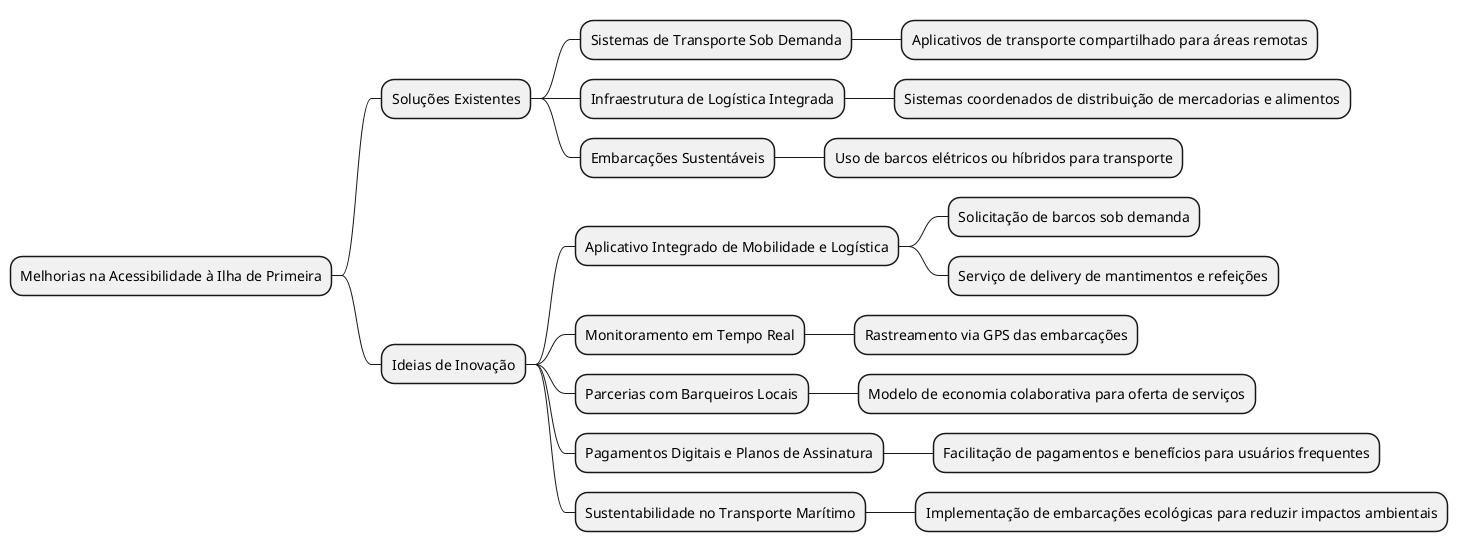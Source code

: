 // Description: Mapa mental para melhorias na acessibilidade à Ilha de Primeira
@startmindmap MapaMental
* Melhorias na Acessibilidade à Ilha de Primeira
** Soluções Existentes
*** Sistemas de Transporte Sob Demanda
**** Aplicativos de transporte compartilhado para áreas remotas
*** Infraestrutura de Logística Integrada
**** Sistemas coordenados de distribuição de mercadorias e alimentos
*** Embarcações Sustentáveis
**** Uso de barcos elétricos ou híbridos para transporte
** Ideias de Inovação
*** Aplicativo Integrado de Mobilidade e Logística
**** Solicitação de barcos sob demanda
**** Serviço de delivery de mantimentos e refeições
*** Monitoramento em Tempo Real
**** Rastreamento via GPS das embarcações
*** Parcerias com Barqueiros Locais
**** Modelo de economia colaborativa para oferta de serviços
*** Pagamentos Digitais e Planos de Assinatura
**** Facilitação de pagamentos e benefícios para usuários frequentes
*** Sustentabilidade no Transporte Marítimo
**** Implementação de embarcações ecológicas para reduzir impactos ambientais
@endmindmap
